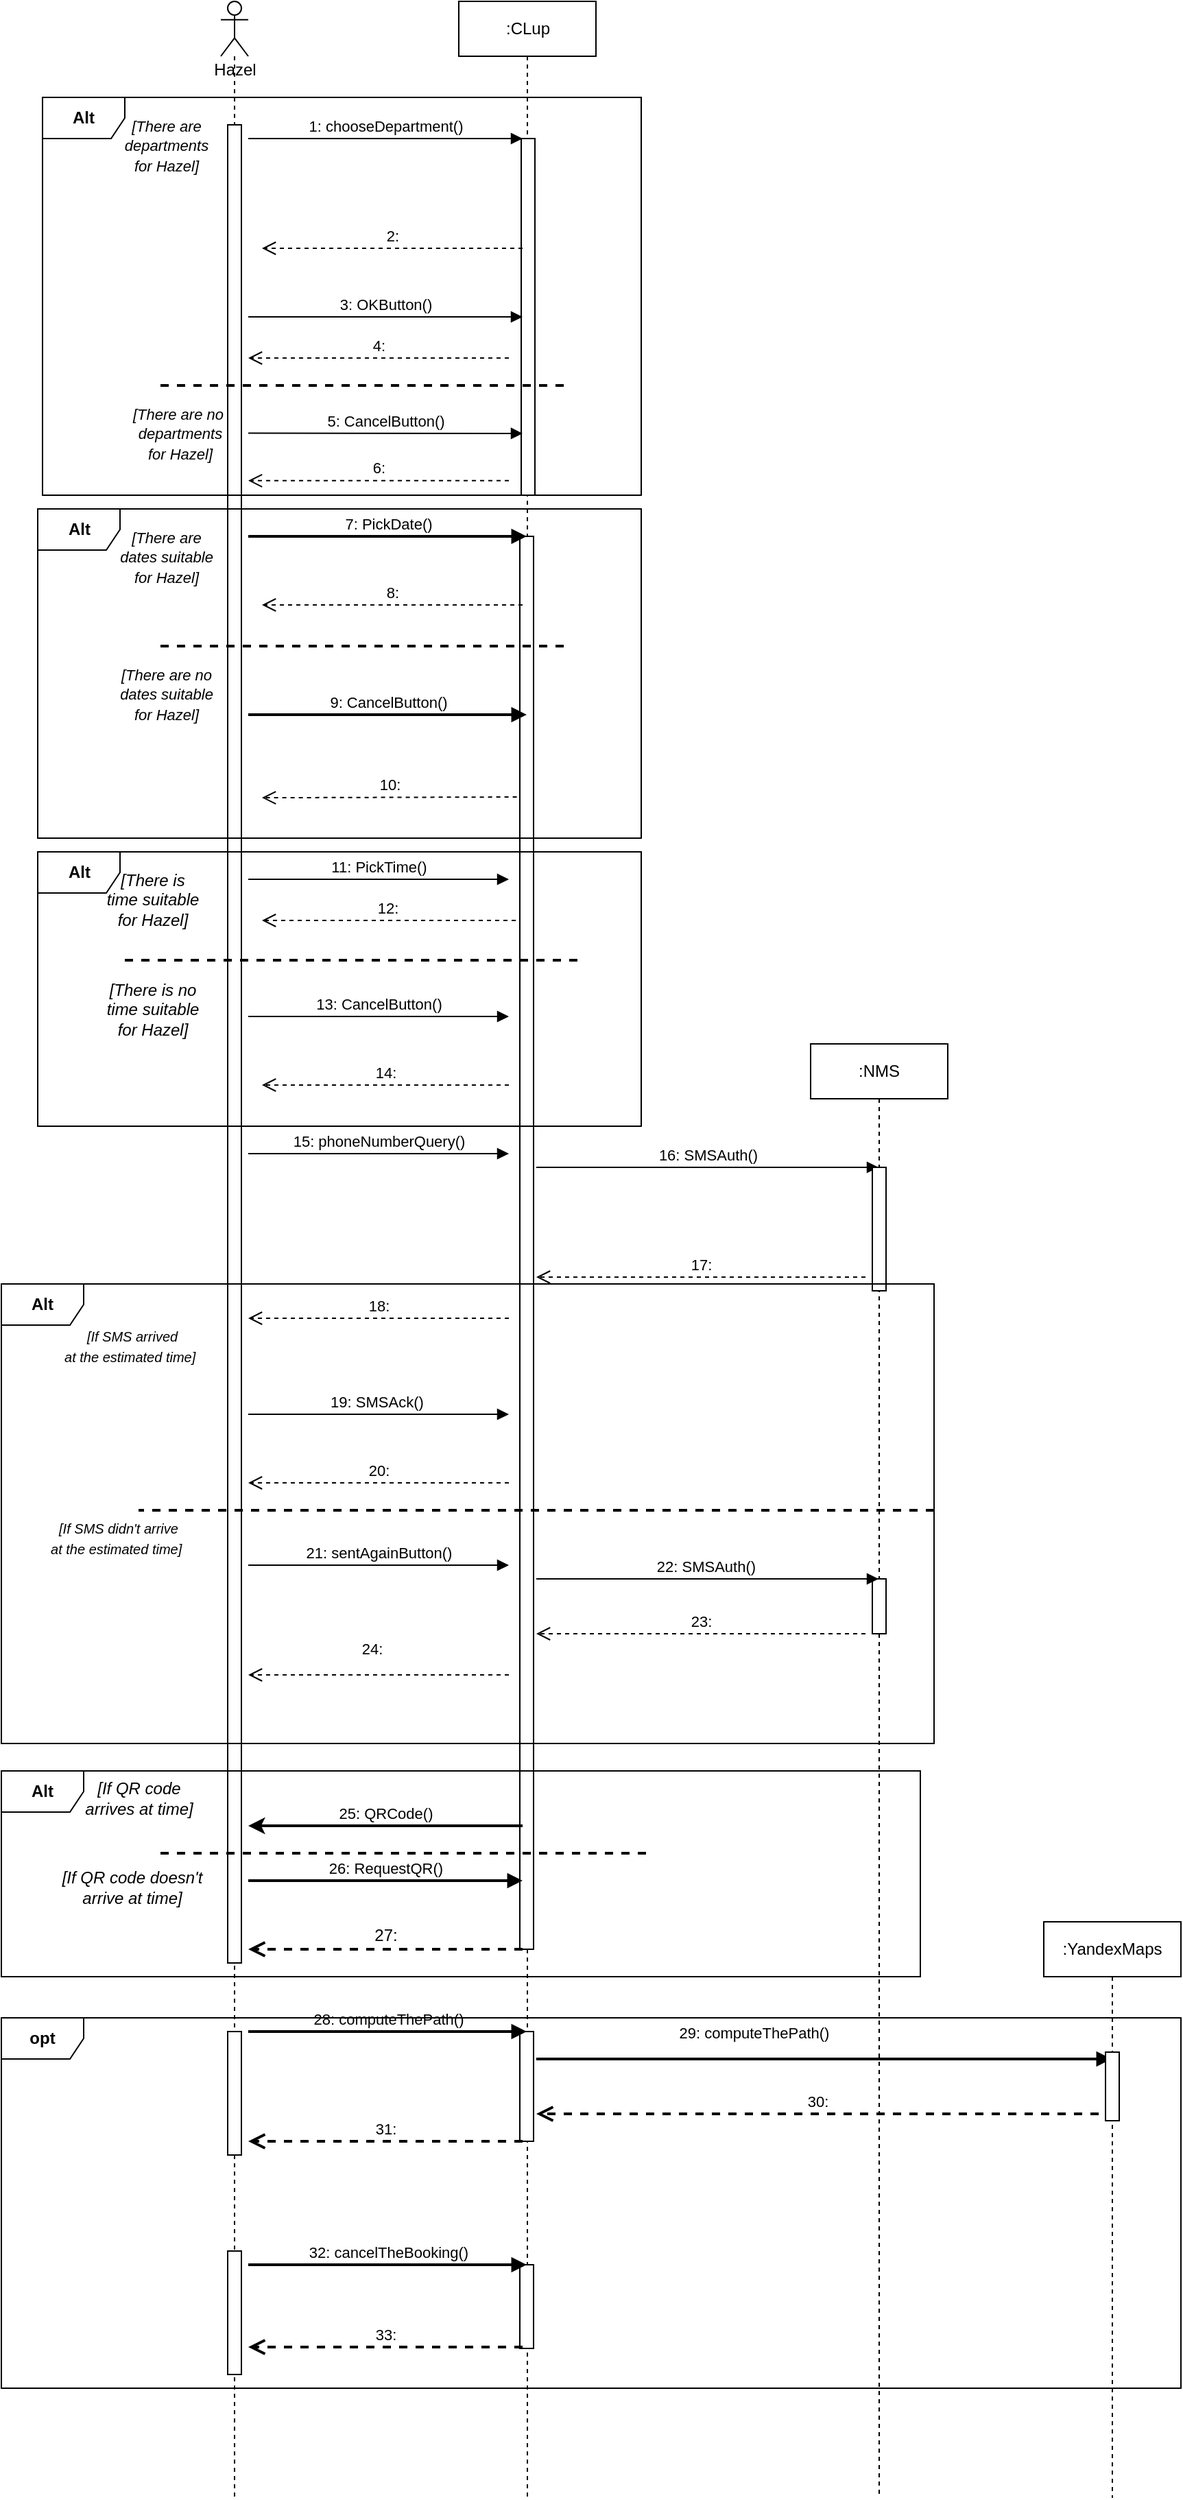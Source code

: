 <mxfile version="13.9.3" type="device"><diagram id="MEIu7Nyh4N3lM8dwqqX_" name="Page-1"><mxGraphModel dx="4310" dy="2410" grid="1" gridSize="10" guides="1" tooltips="1" connect="1" arrows="1" fold="1" page="1" pageScale="1" pageWidth="827" pageHeight="1169" math="0" shadow="0"><root><mxCell id="0"/><mxCell id="1" parent="0"/><mxCell id="GIcohLU-n-pwoV1hXQnh-3" value=":CLup" style="shape=umlLifeline;perimeter=lifelinePerimeter;whiteSpace=wrap;html=1;container=1;collapsible=0;recursiveResize=0;outlineConnect=0;" vertex="1" parent="1"><mxGeometry x="363.5" y="80" width="100" height="1820" as="geometry"/></mxCell><mxCell id="GIcohLU-n-pwoV1hXQnh-13" value="" style="html=1;points=[];perimeter=orthogonalPerimeter;" vertex="1" parent="GIcohLU-n-pwoV1hXQnh-3"><mxGeometry x="45.5" y="100" width="10" height="260" as="geometry"/></mxCell><mxCell id="GIcohLU-n-pwoV1hXQnh-22" value="" style="html=1;points=[];perimeter=orthogonalPerimeter;" vertex="1" parent="GIcohLU-n-pwoV1hXQnh-3"><mxGeometry x="44.5" y="390" width="10" height="1030" as="geometry"/></mxCell><mxCell id="GIcohLU-n-pwoV1hXQnh-47" value="16: SMSAuth()" style="html=1;verticalAlign=bottom;endArrow=block;strokeWidth=1;" edge="1" parent="GIcohLU-n-pwoV1hXQnh-3" target="GIcohLU-n-pwoV1hXQnh-4"><mxGeometry width="80" relative="1" as="geometry"><mxPoint x="56.5" y="850" as="sourcePoint"/><mxPoint x="186.5" y="850" as="targetPoint"/></mxGeometry></mxCell><mxCell id="GIcohLU-n-pwoV1hXQnh-72" value="" style="html=1;points=[];perimeter=orthogonalPerimeter;" vertex="1" parent="GIcohLU-n-pwoV1hXQnh-3"><mxGeometry x="44.5" y="1480" width="10" height="80" as="geometry"/></mxCell><mxCell id="GIcohLU-n-pwoV1hXQnh-76" value="29: computeThePath()&amp;nbsp;" style="html=1;verticalAlign=bottom;endArrow=block;strokeWidth=2;" edge="1" parent="GIcohLU-n-pwoV1hXQnh-3" target="GIcohLU-n-pwoV1hXQnh-9"><mxGeometry x="-0.237" y="10" width="80" relative="1" as="geometry"><mxPoint x="56.5" y="1500" as="sourcePoint"/><mxPoint x="136.5" y="1500" as="targetPoint"/><mxPoint as="offset"/></mxGeometry></mxCell><mxCell id="GIcohLU-n-pwoV1hXQnh-83" value="" style="html=1;points=[];perimeter=orthogonalPerimeter;" vertex="1" parent="GIcohLU-n-pwoV1hXQnh-3"><mxGeometry x="44.5" y="1650" width="10" height="61" as="geometry"/></mxCell><mxCell id="GIcohLU-n-pwoV1hXQnh-4" value=":NMS" style="shape=umlLifeline;perimeter=lifelinePerimeter;whiteSpace=wrap;html=1;container=1;collapsible=0;recursiveResize=0;outlineConnect=0;" vertex="1" parent="1"><mxGeometry x="620" y="840" width="100" height="1060" as="geometry"/></mxCell><mxCell id="GIcohLU-n-pwoV1hXQnh-46" value="" style="html=1;points=[];perimeter=orthogonalPerimeter;" vertex="1" parent="GIcohLU-n-pwoV1hXQnh-4"><mxGeometry x="45" y="90" width="10" height="90" as="geometry"/></mxCell><mxCell id="GIcohLU-n-pwoV1hXQnh-57" value="" style="html=1;points=[];perimeter=orthogonalPerimeter;" vertex="1" parent="GIcohLU-n-pwoV1hXQnh-4"><mxGeometry x="45" y="390" width="10" height="40" as="geometry"/></mxCell><mxCell id="GIcohLU-n-pwoV1hXQnh-8" value="" style="shape=umlLifeline;participant=umlActor;perimeter=lifelinePerimeter;whiteSpace=wrap;html=1;container=1;collapsible=0;recursiveResize=0;verticalAlign=top;spacingTop=36;outlineConnect=0;" vertex="1" parent="1"><mxGeometry x="190" y="80" width="20" height="1820" as="geometry"/></mxCell><mxCell id="GIcohLU-n-pwoV1hXQnh-10" value="" style="html=1;points=[];perimeter=orthogonalPerimeter;" vertex="1" parent="GIcohLU-n-pwoV1hXQnh-8"><mxGeometry x="5" y="90" width="10" height="1340" as="geometry"/></mxCell><mxCell id="GIcohLU-n-pwoV1hXQnh-81" value="" style="html=1;points=[];perimeter=orthogonalPerimeter;" vertex="1" parent="GIcohLU-n-pwoV1hXQnh-8"><mxGeometry x="5" y="1480" width="10" height="90" as="geometry"/></mxCell><mxCell id="GIcohLU-n-pwoV1hXQnh-82" value="" style="html=1;points=[];perimeter=orthogonalPerimeter;" vertex="1" parent="GIcohLU-n-pwoV1hXQnh-8"><mxGeometry x="5" y="1640" width="10" height="90" as="geometry"/></mxCell><mxCell id="GIcohLU-n-pwoV1hXQnh-9" value=":YandexMaps" style="shape=umlLifeline;perimeter=lifelinePerimeter;whiteSpace=wrap;html=1;container=1;collapsible=0;recursiveResize=0;outlineConnect=0;" vertex="1" parent="1"><mxGeometry x="790" y="1480" width="100" height="420" as="geometry"/></mxCell><mxCell id="GIcohLU-n-pwoV1hXQnh-75" value="" style="html=1;points=[];perimeter=orthogonalPerimeter;" vertex="1" parent="GIcohLU-n-pwoV1hXQnh-9"><mxGeometry x="45" y="95" width="10" height="50" as="geometry"/></mxCell><mxCell id="GIcohLU-n-pwoV1hXQnh-11" value="Hazel" style="text;html=1;align=center;verticalAlign=middle;resizable=0;points=[];autosize=1;" vertex="1" parent="1"><mxGeometry x="175" y="120" width="50" height="20" as="geometry"/></mxCell><mxCell id="GIcohLU-n-pwoV1hXQnh-12" value="1: chooseDepartment()" style="html=1;verticalAlign=bottom;endArrow=block;entryX=0.1;entryY=0;entryDx=0;entryDy=0;entryPerimeter=0;" edge="1" parent="1" target="GIcohLU-n-pwoV1hXQnh-13"><mxGeometry width="80" relative="1" as="geometry"><mxPoint x="210" y="180" as="sourcePoint"/><mxPoint x="320" y="180" as="targetPoint"/></mxGeometry></mxCell><mxCell id="GIcohLU-n-pwoV1hXQnh-15" value="&lt;i style=&quot;font-size: 11px&quot;&gt;[There are &lt;br&gt;departments &lt;br&gt;for Hazel]&lt;/i&gt;" style="text;html=1;align=center;verticalAlign=middle;resizable=0;points=[];autosize=1;" vertex="1" parent="1"><mxGeometry x="110" y="160" width="80" height="50" as="geometry"/></mxCell><mxCell id="GIcohLU-n-pwoV1hXQnh-16" value="2:" style="html=1;verticalAlign=bottom;endArrow=open;dashed=1;endSize=8;" edge="1" parent="1"><mxGeometry relative="1" as="geometry"><mxPoint x="410" y="260" as="sourcePoint"/><mxPoint x="220" y="260" as="targetPoint"/></mxGeometry></mxCell><mxCell id="GIcohLU-n-pwoV1hXQnh-17" value="3: OKButton()" style="html=1;verticalAlign=bottom;endArrow=block;entryX=0.1;entryY=0;entryDx=0;entryDy=0;entryPerimeter=0;" edge="1" parent="1"><mxGeometry width="80" relative="1" as="geometry"><mxPoint x="210" y="310" as="sourcePoint"/><mxPoint x="410" y="310" as="targetPoint"/></mxGeometry></mxCell><mxCell id="GIcohLU-n-pwoV1hXQnh-18" value="4:" style="html=1;verticalAlign=bottom;endArrow=open;dashed=1;endSize=8;" edge="1" parent="1"><mxGeometry relative="1" as="geometry"><mxPoint x="400" y="340" as="sourcePoint"/><mxPoint x="210" y="340" as="targetPoint"/></mxGeometry></mxCell><mxCell id="GIcohLU-n-pwoV1hXQnh-19" value="" style="html=1;verticalAlign=bottom;endArrow=none;dashed=1;endSize=8;endFill=0;strokeWidth=2;" edge="1" parent="1"><mxGeometry relative="1" as="geometry"><mxPoint x="440" y="360" as="sourcePoint"/><mxPoint x="140" y="360" as="targetPoint"/></mxGeometry></mxCell><mxCell id="GIcohLU-n-pwoV1hXQnh-20" value="5: CancelButton()" style="html=1;verticalAlign=bottom;endArrow=block;" edge="1" parent="1"><mxGeometry width="80" relative="1" as="geometry"><mxPoint x="210" y="394.71" as="sourcePoint"/><mxPoint x="410" y="395" as="targetPoint"/></mxGeometry></mxCell><mxCell id="GIcohLU-n-pwoV1hXQnh-21" value="&lt;i style=&quot;font-size: 11px&quot;&gt;[There are no&amp;nbsp;&lt;br&gt;departments &lt;br&gt;for Hazel]&lt;/i&gt;" style="text;html=1;align=center;verticalAlign=middle;resizable=0;points=[];autosize=1;" vertex="1" parent="1"><mxGeometry x="120" y="370" width="80" height="50" as="geometry"/></mxCell><mxCell id="GIcohLU-n-pwoV1hXQnh-23" value="7: PickDate()" style="html=1;verticalAlign=bottom;endArrow=block;strokeWidth=2;" edge="1" parent="1" target="GIcohLU-n-pwoV1hXQnh-3"><mxGeometry width="80" relative="1" as="geometry"><mxPoint x="210" y="470" as="sourcePoint"/><mxPoint x="290" y="470" as="targetPoint"/></mxGeometry></mxCell><mxCell id="GIcohLU-n-pwoV1hXQnh-24" value="&lt;i style=&quot;font-size: 11px&quot;&gt;[There are &lt;br&gt;dates suitable&lt;br&gt;for Hazel]&lt;/i&gt;" style="text;html=1;align=center;verticalAlign=middle;resizable=0;points=[];autosize=1;" vertex="1" parent="1"><mxGeometry x="110" y="460" width="80" height="50" as="geometry"/></mxCell><mxCell id="GIcohLU-n-pwoV1hXQnh-25" value="8:" style="html=1;verticalAlign=bottom;endArrow=open;dashed=1;endSize=8;strokeWidth=1;" edge="1" parent="1"><mxGeometry relative="1" as="geometry"><mxPoint x="410" y="520" as="sourcePoint"/><mxPoint x="220" y="520" as="targetPoint"/></mxGeometry></mxCell><mxCell id="GIcohLU-n-pwoV1hXQnh-26" value="&lt;b&gt;Alt&lt;/b&gt;" style="shape=umlFrame;whiteSpace=wrap;html=1;" vertex="1" parent="1"><mxGeometry x="56.5" y="700" width="440" height="200" as="geometry"/></mxCell><mxCell id="GIcohLU-n-pwoV1hXQnh-28" value="" style="html=1;verticalAlign=bottom;endArrow=none;dashed=1;endSize=8;strokeWidth=2;endFill=0;" edge="1" parent="1"><mxGeometry relative="1" as="geometry"><mxPoint x="440" y="550" as="sourcePoint"/><mxPoint x="140" y="550" as="targetPoint"/></mxGeometry></mxCell><mxCell id="GIcohLU-n-pwoV1hXQnh-29" value="&lt;i style=&quot;font-size: 11px&quot;&gt;[There are no&lt;br&gt;dates suitable&lt;br&gt;for Hazel]&lt;/i&gt;" style="text;html=1;align=center;verticalAlign=middle;resizable=0;points=[];autosize=1;" vertex="1" parent="1"><mxGeometry x="110" y="560" width="80" height="50" as="geometry"/></mxCell><mxCell id="GIcohLU-n-pwoV1hXQnh-31" value="6:" style="html=1;verticalAlign=bottom;endArrow=open;dashed=1;endSize=8;" edge="1" parent="1"><mxGeometry relative="1" as="geometry"><mxPoint x="400" y="429.43" as="sourcePoint"/><mxPoint x="210" y="429.43" as="targetPoint"/></mxGeometry></mxCell><mxCell id="GIcohLU-n-pwoV1hXQnh-14" value="&lt;b&gt;Alt&lt;/b&gt;" style="shape=umlFrame;whiteSpace=wrap;html=1;" vertex="1" parent="1"><mxGeometry x="60" y="150" width="436.5" height="290" as="geometry"/></mxCell><mxCell id="GIcohLU-n-pwoV1hXQnh-33" value="9: CancelButton()" style="html=1;verticalAlign=bottom;endArrow=block;strokeWidth=2;" edge="1" parent="1"><mxGeometry width="80" relative="1" as="geometry"><mxPoint x="210" y="600" as="sourcePoint"/><mxPoint x="413" y="600" as="targetPoint"/></mxGeometry></mxCell><mxCell id="GIcohLU-n-pwoV1hXQnh-34" value="10:" style="html=1;verticalAlign=bottom;endArrow=open;dashed=1;endSize=8;strokeWidth=1;exitX=-0.22;exitY=0.206;exitDx=0;exitDy=0;exitPerimeter=0;" edge="1" parent="1"><mxGeometry relative="1" as="geometry"><mxPoint x="405.8" y="660" as="sourcePoint"/><mxPoint x="220" y="660.56" as="targetPoint"/></mxGeometry></mxCell><mxCell id="GIcohLU-n-pwoV1hXQnh-35" value="&lt;i&gt;[There is&lt;br&gt;time suitable &lt;br&gt;for Hazel]&lt;/i&gt;" style="text;html=1;align=center;verticalAlign=middle;resizable=0;points=[];autosize=1;" vertex="1" parent="1"><mxGeometry x="100" y="710" width="80" height="50" as="geometry"/></mxCell><mxCell id="GIcohLU-n-pwoV1hXQnh-36" value="&lt;b&gt;Alt&lt;/b&gt;" style="shape=umlFrame;whiteSpace=wrap;html=1;" vertex="1" parent="1"><mxGeometry x="56.5" y="450" width="440" height="240" as="geometry"/></mxCell><mxCell id="GIcohLU-n-pwoV1hXQnh-37" value="11: PickTime()" style="html=1;verticalAlign=bottom;endArrow=block;strokeWidth=1;" edge="1" parent="1"><mxGeometry width="80" relative="1" as="geometry"><mxPoint x="210" y="720" as="sourcePoint"/><mxPoint x="400" y="720" as="targetPoint"/></mxGeometry></mxCell><mxCell id="GIcohLU-n-pwoV1hXQnh-38" value="12:&amp;nbsp;" style="html=1;verticalAlign=bottom;endArrow=open;dashed=1;endSize=8;strokeWidth=1;" edge="1" parent="1"><mxGeometry relative="1" as="geometry"><mxPoint x="405" y="750" as="sourcePoint"/><mxPoint x="220" y="750" as="targetPoint"/></mxGeometry></mxCell><mxCell id="GIcohLU-n-pwoV1hXQnh-39" value="" style="html=1;verticalAlign=bottom;endArrow=none;dashed=1;endSize=8;strokeWidth=2;endFill=0;" edge="1" parent="1"><mxGeometry relative="1" as="geometry"><mxPoint x="450" y="779" as="sourcePoint"/><mxPoint x="120" y="779" as="targetPoint"/></mxGeometry></mxCell><mxCell id="GIcohLU-n-pwoV1hXQnh-41" value="13: CancelButton()" style="html=1;verticalAlign=bottom;endArrow=block;strokeWidth=1;" edge="1" parent="1"><mxGeometry width="80" relative="1" as="geometry"><mxPoint x="210" y="820" as="sourcePoint"/><mxPoint x="400" y="820" as="targetPoint"/></mxGeometry></mxCell><mxCell id="GIcohLU-n-pwoV1hXQnh-42" value="14:" style="html=1;verticalAlign=bottom;endArrow=open;dashed=1;endSize=8;strokeWidth=1;" edge="1" parent="1"><mxGeometry relative="1" as="geometry"><mxPoint x="400" y="870" as="sourcePoint"/><mxPoint x="220" y="870" as="targetPoint"/></mxGeometry></mxCell><mxCell id="GIcohLU-n-pwoV1hXQnh-43" value="&lt;i&gt;[There is no&lt;br&gt;time suitable &lt;br&gt;for Hazel]&lt;/i&gt;" style="text;html=1;align=center;verticalAlign=middle;resizable=0;points=[];autosize=1;" vertex="1" parent="1"><mxGeometry x="100" y="790" width="80" height="50" as="geometry"/></mxCell><mxCell id="GIcohLU-n-pwoV1hXQnh-45" value="15: phoneNumberQuery()" style="html=1;verticalAlign=bottom;endArrow=block;strokeWidth=1;" edge="1" parent="1"><mxGeometry width="80" relative="1" as="geometry"><mxPoint x="210" y="920" as="sourcePoint"/><mxPoint x="400" y="920" as="targetPoint"/></mxGeometry></mxCell><mxCell id="GIcohLU-n-pwoV1hXQnh-48" value="17:" style="html=1;verticalAlign=bottom;endArrow=open;dashed=1;endSize=8;strokeWidth=1;" edge="1" parent="1"><mxGeometry relative="1" as="geometry"><mxPoint x="660" y="1010" as="sourcePoint"/><mxPoint x="420" y="1010" as="targetPoint"/></mxGeometry></mxCell><mxCell id="GIcohLU-n-pwoV1hXQnh-49" value="18:" style="html=1;verticalAlign=bottom;endArrow=open;dashed=1;endSize=8;strokeWidth=1;" edge="1" parent="1"><mxGeometry relative="1" as="geometry"><mxPoint x="400" y="1040" as="sourcePoint"/><mxPoint x="210" y="1040" as="targetPoint"/></mxGeometry></mxCell><mxCell id="GIcohLU-n-pwoV1hXQnh-50" value="19: SMSAck()&amp;nbsp;" style="html=1;verticalAlign=bottom;endArrow=block;strokeWidth=1;" edge="1" parent="1"><mxGeometry width="80" relative="1" as="geometry"><mxPoint x="210" y="1110" as="sourcePoint"/><mxPoint x="400" y="1110" as="targetPoint"/></mxGeometry></mxCell><mxCell id="GIcohLU-n-pwoV1hXQnh-51" value="20:" style="html=1;verticalAlign=bottom;endArrow=open;dashed=1;endSize=8;strokeWidth=1;" edge="1" parent="1"><mxGeometry relative="1" as="geometry"><mxPoint x="400" y="1160" as="sourcePoint"/><mxPoint x="210" y="1160" as="targetPoint"/></mxGeometry></mxCell><mxCell id="GIcohLU-n-pwoV1hXQnh-52" value="&lt;i style=&quot;font-size: 10px&quot;&gt;[If SMS arrived &lt;br&gt;at the estimated time]&lt;/i&gt;&amp;nbsp;" style="text;html=1;align=center;verticalAlign=middle;resizable=0;points=[];autosize=1;" vertex="1" parent="1"><mxGeometry x="70" y="1040" width="110" height="40" as="geometry"/></mxCell><mxCell id="GIcohLU-n-pwoV1hXQnh-54" value="" style="html=1;verticalAlign=bottom;endArrow=none;endSize=8;strokeWidth=2;endFill=0;dashed=1;" edge="1" parent="1"><mxGeometry relative="1" as="geometry"><mxPoint x="710" y="1180" as="sourcePoint"/><mxPoint x="130" y="1180" as="targetPoint"/></mxGeometry></mxCell><mxCell id="GIcohLU-n-pwoV1hXQnh-55" value="&lt;i style=&quot;font-size: 10px&quot;&gt;[If SMS didn't arrive&lt;br&gt;at the estimated time]&lt;/i&gt;&amp;nbsp;" style="text;html=1;align=center;verticalAlign=middle;resizable=0;points=[];autosize=1;" vertex="1" parent="1"><mxGeometry x="60" y="1180" width="110" height="40" as="geometry"/></mxCell><mxCell id="GIcohLU-n-pwoV1hXQnh-56" value="21: sentAgainButton()" style="html=1;verticalAlign=bottom;endArrow=block;strokeWidth=1;" edge="1" parent="1"><mxGeometry width="80" relative="1" as="geometry"><mxPoint x="210" y="1220" as="sourcePoint"/><mxPoint x="400" y="1220" as="targetPoint"/></mxGeometry></mxCell><mxCell id="GIcohLU-n-pwoV1hXQnh-58" value="22: SMSAuth()&amp;nbsp;" style="html=1;verticalAlign=bottom;endArrow=block;strokeWidth=1;" edge="1" parent="1"><mxGeometry width="80" relative="1" as="geometry"><mxPoint x="420" y="1230" as="sourcePoint"/><mxPoint x="669.5" y="1230" as="targetPoint"/></mxGeometry></mxCell><mxCell id="GIcohLU-n-pwoV1hXQnh-59" value="23:" style="html=1;verticalAlign=bottom;endArrow=open;dashed=1;endSize=8;strokeWidth=1;" edge="1" parent="1"><mxGeometry relative="1" as="geometry"><mxPoint x="660" y="1270" as="sourcePoint"/><mxPoint x="420" y="1270" as="targetPoint"/></mxGeometry></mxCell><mxCell id="GIcohLU-n-pwoV1hXQnh-61" value="24:" style="html=1;verticalAlign=bottom;endArrow=open;dashed=1;endSize=8;strokeWidth=1;" edge="1" parent="1"><mxGeometry x="0.053" y="-10" relative="1" as="geometry"><mxPoint x="400" y="1300" as="sourcePoint"/><mxPoint x="210" y="1300" as="targetPoint"/><mxPoint as="offset"/></mxGeometry></mxCell><mxCell id="GIcohLU-n-pwoV1hXQnh-62" value="&lt;b&gt;Alt&lt;/b&gt;" style="shape=umlFrame;whiteSpace=wrap;html=1;" vertex="1" parent="1"><mxGeometry x="30" y="1015" width="680" height="335" as="geometry"/></mxCell><mxCell id="GIcohLU-n-pwoV1hXQnh-63" value="25: QRCode()" style="html=1;verticalAlign=bottom;endArrow=none;strokeWidth=2;startArrow=classic;startFill=1;endFill=0;" edge="1" parent="1"><mxGeometry width="80" relative="1" as="geometry"><mxPoint x="210" y="1410" as="sourcePoint"/><mxPoint x="410" y="1410" as="targetPoint"/></mxGeometry></mxCell><mxCell id="GIcohLU-n-pwoV1hXQnh-64" value="" style="html=1;verticalAlign=bottom;endArrow=none;dashed=1;endSize=8;strokeWidth=2;endFill=0;" edge="1" parent="1"><mxGeometry relative="1" as="geometry"><mxPoint x="500" y="1430" as="sourcePoint"/><mxPoint x="140" y="1430" as="targetPoint"/></mxGeometry></mxCell><mxCell id="GIcohLU-n-pwoV1hXQnh-65" value="26: RequestQR()" style="html=1;verticalAlign=bottom;endArrow=block;strokeWidth=2;" edge="1" parent="1"><mxGeometry width="80" relative="1" as="geometry"><mxPoint x="210" y="1450" as="sourcePoint"/><mxPoint x="410" y="1450" as="targetPoint"/></mxGeometry></mxCell><mxCell id="GIcohLU-n-pwoV1hXQnh-67" value="" style="html=1;verticalAlign=bottom;endArrow=open;dashed=1;endSize=8;strokeWidth=2;" edge="1" parent="1"><mxGeometry relative="1" as="geometry"><mxPoint x="410" y="1500" as="sourcePoint"/><mxPoint x="210" y="1500" as="targetPoint"/><Array as="points"><mxPoint x="320" y="1500"/></Array></mxGeometry></mxCell><mxCell id="GIcohLU-n-pwoV1hXQnh-68" value="27:" style="text;html=1;align=center;verticalAlign=middle;resizable=0;points=[];autosize=1;" vertex="1" parent="1"><mxGeometry x="295" y="1480" width="30" height="20" as="geometry"/></mxCell><mxCell id="GIcohLU-n-pwoV1hXQnh-69" value="&lt;i&gt;[If QR code&lt;br&gt;arrives at time]&lt;/i&gt;" style="text;html=1;align=center;verticalAlign=middle;resizable=0;points=[];autosize=1;" vertex="1" parent="1"><mxGeometry x="85" y="1375" width="90" height="30" as="geometry"/></mxCell><mxCell id="GIcohLU-n-pwoV1hXQnh-70" value="&lt;i&gt;[If QR code doesn't&lt;br&gt;arrive at time]&lt;/i&gt;" style="text;html=1;align=center;verticalAlign=middle;resizable=0;points=[];autosize=1;" vertex="1" parent="1"><mxGeometry x="65" y="1440" width="120" height="30" as="geometry"/></mxCell><mxCell id="GIcohLU-n-pwoV1hXQnh-71" value="&lt;b&gt;Alt&lt;/b&gt;" style="shape=umlFrame;whiteSpace=wrap;html=1;" vertex="1" parent="1"><mxGeometry x="30" y="1370" width="670" height="150" as="geometry"/></mxCell><mxCell id="GIcohLU-n-pwoV1hXQnh-73" value="28: computeThePath()" style="html=1;verticalAlign=bottom;endArrow=block;strokeWidth=2;" edge="1" parent="1" target="GIcohLU-n-pwoV1hXQnh-3"><mxGeometry width="80" relative="1" as="geometry"><mxPoint x="210" y="1560" as="sourcePoint"/><mxPoint x="290" y="1560" as="targetPoint"/></mxGeometry></mxCell><mxCell id="GIcohLU-n-pwoV1hXQnh-77" value="30:" style="html=1;verticalAlign=bottom;endArrow=open;dashed=1;endSize=8;strokeWidth=2;" edge="1" parent="1"><mxGeometry relative="1" as="geometry"><mxPoint x="830" y="1620" as="sourcePoint"/><mxPoint x="420" y="1620" as="targetPoint"/></mxGeometry></mxCell><mxCell id="GIcohLU-n-pwoV1hXQnh-78" value="31:" style="html=1;verticalAlign=bottom;endArrow=open;dashed=1;endSize=8;strokeWidth=2;" edge="1" parent="1"><mxGeometry relative="1" as="geometry"><mxPoint x="410" y="1640" as="sourcePoint"/><mxPoint x="210" y="1640" as="targetPoint"/></mxGeometry></mxCell><mxCell id="GIcohLU-n-pwoV1hXQnh-79" value="&lt;b&gt;opt&lt;/b&gt;" style="shape=umlFrame;whiteSpace=wrap;html=1;" vertex="1" parent="1"><mxGeometry x="30" y="1550" width="860" height="270" as="geometry"/></mxCell><mxCell id="GIcohLU-n-pwoV1hXQnh-84" value="32: cancelTheBooking()" style="html=1;verticalAlign=bottom;endArrow=block;strokeWidth=2;" edge="1" parent="1" target="GIcohLU-n-pwoV1hXQnh-3"><mxGeometry width="80" relative="1" as="geometry"><mxPoint x="210" y="1730" as="sourcePoint"/><mxPoint x="290" y="1730" as="targetPoint"/></mxGeometry></mxCell><mxCell id="GIcohLU-n-pwoV1hXQnh-85" value="33:" style="html=1;verticalAlign=bottom;endArrow=open;dashed=1;endSize=8;strokeWidth=2;" edge="1" parent="1"><mxGeometry relative="1" as="geometry"><mxPoint x="410" y="1790.0" as="sourcePoint"/><mxPoint x="210" y="1790.0" as="targetPoint"/></mxGeometry></mxCell></root></mxGraphModel></diagram></mxfile>